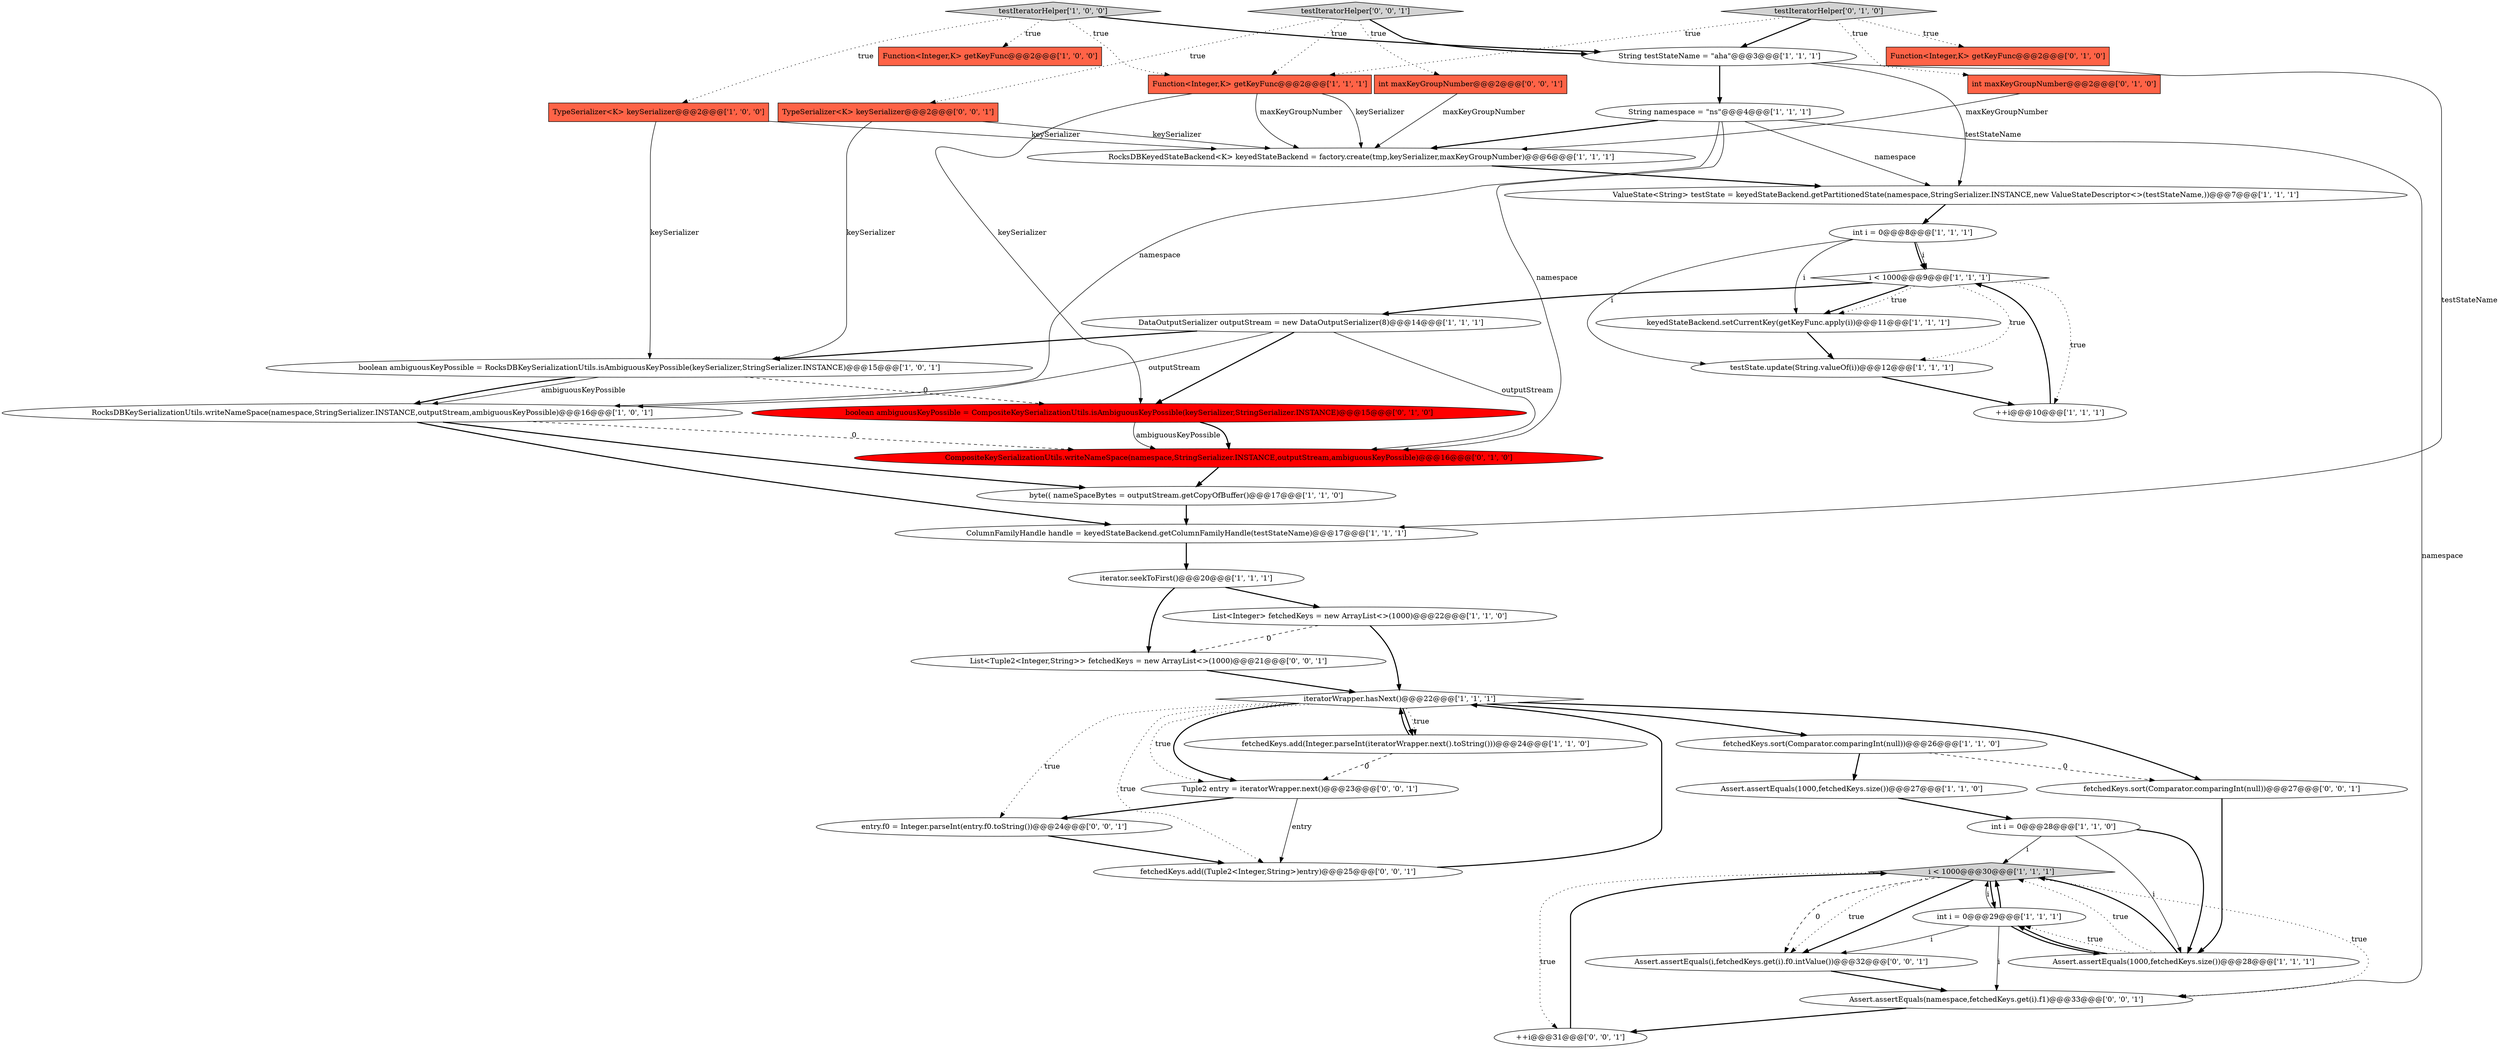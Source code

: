 digraph {
22 [style = filled, label = "boolean ambiguousKeyPossible = RocksDBKeySerializationUtils.isAmbiguousKeyPossible(keySerializer,StringSerializer.INSTANCE)@@@15@@@['1', '0', '1']", fillcolor = white, shape = ellipse image = "AAA0AAABBB1BBB"];
27 [style = filled, label = "RocksDBKeyedStateBackend<K> keyedStateBackend = factory.create(tmp,keySerializer,maxKeyGroupNumber)@@@6@@@['1', '1', '1']", fillcolor = white, shape = ellipse image = "AAA0AAABBB1BBB"];
4 [style = filled, label = "i < 1000@@@9@@@['1', '1', '1']", fillcolor = white, shape = diamond image = "AAA0AAABBB1BBB"];
18 [style = filled, label = "int i = 0@@@8@@@['1', '1', '1']", fillcolor = white, shape = ellipse image = "AAA0AAABBB1BBB"];
1 [style = filled, label = "String testStateName = \"aha\"@@@3@@@['1', '1', '1']", fillcolor = white, shape = ellipse image = "AAA0AAABBB1BBB"];
3 [style = filled, label = "i < 1000@@@30@@@['1', '1', '1']", fillcolor = lightgray, shape = diamond image = "AAA0AAABBB1BBB"];
35 [style = filled, label = "Assert.assertEquals(i,fetchedKeys.get(i).f0.intValue())@@@32@@@['0', '0', '1']", fillcolor = white, shape = ellipse image = "AAA0AAABBB3BBB"];
26 [style = filled, label = "testIteratorHelper['1', '0', '0']", fillcolor = lightgray, shape = diamond image = "AAA0AAABBB1BBB"];
42 [style = filled, label = "Tuple2 entry = iteratorWrapper.next()@@@23@@@['0', '0', '1']", fillcolor = white, shape = ellipse image = "AAA0AAABBB3BBB"];
43 [style = filled, label = "Assert.assertEquals(namespace,fetchedKeys.get(i).f1)@@@33@@@['0', '0', '1']", fillcolor = white, shape = ellipse image = "AAA0AAABBB3BBB"];
8 [style = filled, label = "RocksDBKeySerializationUtils.writeNameSpace(namespace,StringSerializer.INSTANCE,outputStream,ambiguousKeyPossible)@@@16@@@['1', '0', '1']", fillcolor = white, shape = ellipse image = "AAA0AAABBB1BBB"];
5 [style = filled, label = "iterator.seekToFirst()@@@20@@@['1', '1', '1']", fillcolor = white, shape = ellipse image = "AAA0AAABBB1BBB"];
13 [style = filled, label = "iteratorWrapper.hasNext()@@@22@@@['1', '1', '1']", fillcolor = white, shape = diamond image = "AAA0AAABBB1BBB"];
31 [style = filled, label = "int maxKeyGroupNumber@@@2@@@['0', '1', '0']", fillcolor = tomato, shape = box image = "AAA0AAABBB2BBB"];
19 [style = filled, label = "String namespace = \"ns\"@@@4@@@['1', '1', '1']", fillcolor = white, shape = ellipse image = "AAA0AAABBB1BBB"];
16 [style = filled, label = "fetchedKeys.add(Integer.parseInt(iteratorWrapper.next().toString()))@@@24@@@['1', '1', '0']", fillcolor = white, shape = ellipse image = "AAA0AAABBB1BBB"];
33 [style = filled, label = "TypeSerializer<K> keySerializer@@@2@@@['0', '0', '1']", fillcolor = tomato, shape = box image = "AAA0AAABBB3BBB"];
29 [style = filled, label = "CompositeKeySerializationUtils.writeNameSpace(namespace,StringSerializer.INSTANCE,outputStream,ambiguousKeyPossible)@@@16@@@['0', '1', '0']", fillcolor = red, shape = ellipse image = "AAA1AAABBB2BBB"];
36 [style = filled, label = "List<Tuple2<Integer,String>> fetchedKeys = new ArrayList<>(1000)@@@21@@@['0', '0', '1']", fillcolor = white, shape = ellipse image = "AAA0AAABBB3BBB"];
20 [style = filled, label = "fetchedKeys.sort(Comparator.comparingInt(null))@@@26@@@['1', '1', '0']", fillcolor = white, shape = ellipse image = "AAA0AAABBB1BBB"];
25 [style = filled, label = "Assert.assertEquals(1000,fetchedKeys.size())@@@27@@@['1', '1', '0']", fillcolor = white, shape = ellipse image = "AAA0AAABBB1BBB"];
37 [style = filled, label = "int maxKeyGroupNumber@@@2@@@['0', '0', '1']", fillcolor = tomato, shape = box image = "AAA0AAABBB3BBB"];
7 [style = filled, label = "TypeSerializer<K> keySerializer@@@2@@@['1', '0', '0']", fillcolor = tomato, shape = box image = "AAA0AAABBB1BBB"];
9 [style = filled, label = "int i = 0@@@28@@@['1', '1', '0']", fillcolor = white, shape = ellipse image = "AAA0AAABBB1BBB"];
6 [style = filled, label = "DataOutputSerializer outputStream = new DataOutputSerializer(8)@@@14@@@['1', '1', '1']", fillcolor = white, shape = ellipse image = "AAA0AAABBB1BBB"];
0 [style = filled, label = "Function<Integer,K> getKeyFunc@@@2@@@['1', '0', '0']", fillcolor = tomato, shape = box image = "AAA0AAABBB1BBB"];
21 [style = filled, label = "testState.update(String.valueOf(i))@@@12@@@['1', '1', '1']", fillcolor = white, shape = ellipse image = "AAA0AAABBB1BBB"];
39 [style = filled, label = "testIteratorHelper['0', '0', '1']", fillcolor = lightgray, shape = diamond image = "AAA0AAABBB3BBB"];
28 [style = filled, label = "boolean ambiguousKeyPossible = CompositeKeySerializationUtils.isAmbiguousKeyPossible(keySerializer,StringSerializer.INSTANCE)@@@15@@@['0', '1', '0']", fillcolor = red, shape = ellipse image = "AAA1AAABBB2BBB"];
40 [style = filled, label = "entry.f0 = Integer.parseInt(entry.f0.toString())@@@24@@@['0', '0', '1']", fillcolor = white, shape = ellipse image = "AAA0AAABBB3BBB"];
41 [style = filled, label = "++i@@@31@@@['0', '0', '1']", fillcolor = white, shape = ellipse image = "AAA0AAABBB3BBB"];
17 [style = filled, label = "Assert.assertEquals(1000,fetchedKeys.size())@@@28@@@['1', '1', '1']", fillcolor = white, shape = ellipse image = "AAA0AAABBB1BBB"];
15 [style = filled, label = "ColumnFamilyHandle handle = keyedStateBackend.getColumnFamilyHandle(testStateName)@@@17@@@['1', '1', '1']", fillcolor = white, shape = ellipse image = "AAA0AAABBB1BBB"];
12 [style = filled, label = "List<Integer> fetchedKeys = new ArrayList<>(1000)@@@22@@@['1', '1', '0']", fillcolor = white, shape = ellipse image = "AAA0AAABBB1BBB"];
11 [style = filled, label = "Function<Integer,K> getKeyFunc@@@2@@@['1', '1', '1']", fillcolor = tomato, shape = box image = "AAA0AAABBB1BBB"];
24 [style = filled, label = "byte(( nameSpaceBytes = outputStream.getCopyOfBuffer()@@@17@@@['1', '1', '0']", fillcolor = white, shape = ellipse image = "AAA0AAABBB1BBB"];
30 [style = filled, label = "Function<Integer,K> getKeyFunc@@@2@@@['0', '1', '0']", fillcolor = tomato, shape = box image = "AAA0AAABBB2BBB"];
10 [style = filled, label = "keyedStateBackend.setCurrentKey(getKeyFunc.apply(i))@@@11@@@['1', '1', '1']", fillcolor = white, shape = ellipse image = "AAA0AAABBB1BBB"];
2 [style = filled, label = "int i = 0@@@29@@@['1', '1', '1']", fillcolor = white, shape = ellipse image = "AAA0AAABBB1BBB"];
34 [style = filled, label = "fetchedKeys.sort(Comparator.comparingInt(null))@@@27@@@['0', '0', '1']", fillcolor = white, shape = ellipse image = "AAA0AAABBB3BBB"];
32 [style = filled, label = "testIteratorHelper['0', '1', '0']", fillcolor = lightgray, shape = diamond image = "AAA0AAABBB2BBB"];
38 [style = filled, label = "fetchedKeys.add((Tuple2<Integer,String>)entry)@@@25@@@['0', '0', '1']", fillcolor = white, shape = ellipse image = "AAA0AAABBB3BBB"];
23 [style = filled, label = "++i@@@10@@@['1', '1', '1']", fillcolor = white, shape = ellipse image = "AAA0AAABBB1BBB"];
14 [style = filled, label = "ValueState<String> testState = keyedStateBackend.getPartitionedState(namespace,StringSerializer.INSTANCE,new ValueStateDescriptor<>(testStateName,))@@@7@@@['1', '1', '1']", fillcolor = white, shape = ellipse image = "AAA0AAABBB1BBB"];
7->22 [style = solid, label="keySerializer"];
19->14 [style = solid, label="namespace"];
18->10 [style = solid, label="i"];
6->22 [style = bold, label=""];
39->11 [style = dotted, label="true"];
32->11 [style = dotted, label="true"];
3->35 [style = dotted, label="true"];
35->43 [style = bold, label=""];
40->38 [style = bold, label=""];
3->35 [style = bold, label=""];
22->8 [style = bold, label=""];
3->41 [style = dotted, label="true"];
6->28 [style = bold, label=""];
33->22 [style = solid, label="keySerializer"];
34->17 [style = bold, label=""];
32->30 [style = dotted, label="true"];
17->2 [style = dotted, label="true"];
5->36 [style = bold, label=""];
13->34 [style = bold, label=""];
6->8 [style = solid, label="outputStream"];
4->23 [style = dotted, label="true"];
26->1 [style = bold, label=""];
33->27 [style = solid, label="keySerializer"];
9->17 [style = bold, label=""];
10->21 [style = bold, label=""];
20->25 [style = bold, label=""];
2->3 [style = solid, label="i"];
11->27 [style = solid, label="keySerializer"];
13->16 [style = bold, label=""];
42->40 [style = bold, label=""];
19->43 [style = solid, label="namespace"];
17->3 [style = dotted, label="true"];
18->4 [style = bold, label=""];
3->2 [style = bold, label=""];
17->2 [style = bold, label=""];
22->28 [style = dashed, label="0"];
20->34 [style = dashed, label="0"];
7->27 [style = solid, label="keySerializer"];
14->18 [style = bold, label=""];
13->40 [style = dotted, label="true"];
37->27 [style = solid, label="maxKeyGroupNumber"];
1->19 [style = bold, label=""];
32->31 [style = dotted, label="true"];
26->7 [style = dotted, label="true"];
2->43 [style = solid, label="i"];
21->23 [style = bold, label=""];
2->17 [style = bold, label=""];
8->24 [style = bold, label=""];
4->10 [style = bold, label=""];
28->29 [style = bold, label=""];
13->16 [style = dotted, label="true"];
16->13 [style = bold, label=""];
3->35 [style = dashed, label="0"];
8->15 [style = bold, label=""];
13->42 [style = bold, label=""];
27->14 [style = bold, label=""];
4->10 [style = dotted, label="true"];
2->3 [style = bold, label=""];
25->9 [style = bold, label=""];
16->42 [style = dashed, label="0"];
28->29 [style = solid, label="ambiguousKeyPossible"];
13->38 [style = dotted, label="true"];
3->43 [style = dotted, label="true"];
11->27 [style = solid, label="maxKeyGroupNumber"];
19->8 [style = solid, label="namespace"];
4->21 [style = dotted, label="true"];
12->13 [style = bold, label=""];
39->37 [style = dotted, label="true"];
36->13 [style = bold, label=""];
1->14 [style = solid, label="testStateName"];
32->1 [style = bold, label=""];
17->3 [style = bold, label=""];
43->41 [style = bold, label=""];
39->1 [style = bold, label=""];
22->8 [style = solid, label="ambiguousKeyPossible"];
26->11 [style = dotted, label="true"];
8->29 [style = dashed, label="0"];
24->15 [style = bold, label=""];
2->35 [style = solid, label="i"];
4->6 [style = bold, label=""];
41->3 [style = bold, label=""];
9->17 [style = solid, label="i"];
23->4 [style = bold, label=""];
13->42 [style = dotted, label="true"];
19->29 [style = solid, label="namespace"];
11->28 [style = solid, label="keySerializer"];
15->5 [style = bold, label=""];
5->12 [style = bold, label=""];
12->36 [style = dashed, label="0"];
6->29 [style = solid, label="outputStream"];
19->27 [style = bold, label=""];
18->21 [style = solid, label="i"];
1->15 [style = solid, label="testStateName"];
42->38 [style = solid, label="entry"];
18->4 [style = solid, label="i"];
31->27 [style = solid, label="maxKeyGroupNumber"];
29->24 [style = bold, label=""];
38->13 [style = bold, label=""];
39->33 [style = dotted, label="true"];
9->3 [style = solid, label="i"];
26->0 [style = dotted, label="true"];
13->20 [style = bold, label=""];
}
